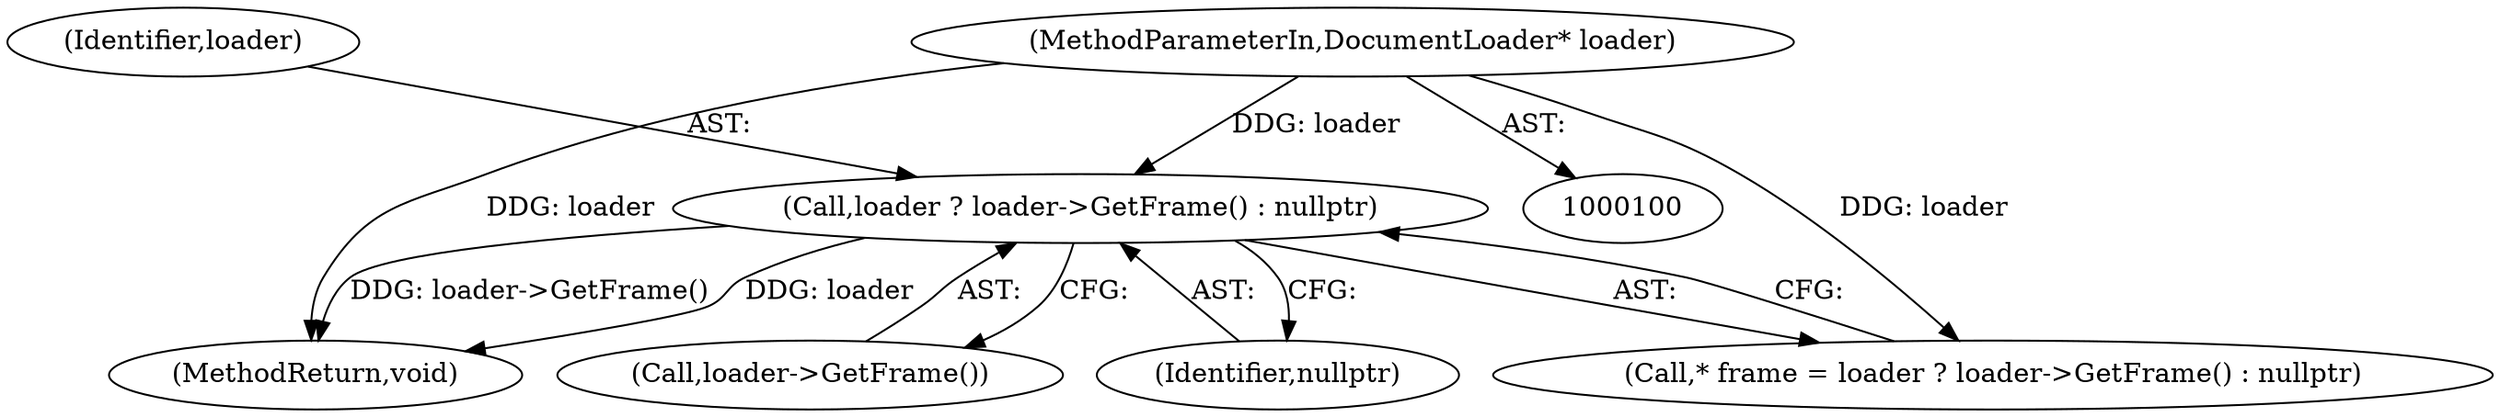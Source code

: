 digraph "0_Chrome_1c40f9042ae2d6ee7483d72998aabb5e73b2ff60_5@pointer" {
"1000112" [label="(Call,loader ? loader->GetFrame() : nullptr)"];
"1000103" [label="(MethodParameterIn,DocumentLoader* loader)"];
"1000110" [label="(Call,* frame = loader ? loader->GetFrame() : nullptr)"];
"1000112" [label="(Call,loader ? loader->GetFrame() : nullptr)"];
"1000103" [label="(MethodParameterIn,DocumentLoader* loader)"];
"1000133" [label="(MethodReturn,void)"];
"1000114" [label="(Call,loader->GetFrame())"];
"1000115" [label="(Identifier,nullptr)"];
"1000113" [label="(Identifier,loader)"];
"1000112" -> "1000110"  [label="AST: "];
"1000112" -> "1000114"  [label="CFG: "];
"1000112" -> "1000115"  [label="CFG: "];
"1000113" -> "1000112"  [label="AST: "];
"1000114" -> "1000112"  [label="AST: "];
"1000115" -> "1000112"  [label="AST: "];
"1000110" -> "1000112"  [label="CFG: "];
"1000112" -> "1000133"  [label="DDG: loader->GetFrame()"];
"1000112" -> "1000133"  [label="DDG: loader"];
"1000103" -> "1000112"  [label="DDG: loader"];
"1000103" -> "1000100"  [label="AST: "];
"1000103" -> "1000133"  [label="DDG: loader"];
"1000103" -> "1000110"  [label="DDG: loader"];
}
